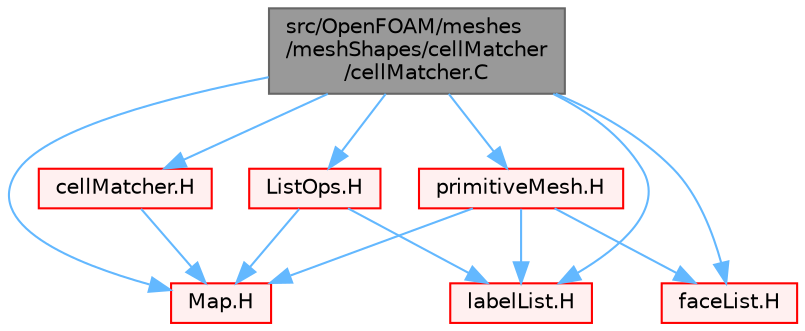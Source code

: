 digraph "src/OpenFOAM/meshes/meshShapes/cellMatcher/cellMatcher.C"
{
 // LATEX_PDF_SIZE
  bgcolor="transparent";
  edge [fontname=Helvetica,fontsize=10,labelfontname=Helvetica,labelfontsize=10];
  node [fontname=Helvetica,fontsize=10,shape=box,height=0.2,width=0.4];
  Node1 [id="Node000001",label="src/OpenFOAM/meshes\l/meshShapes/cellMatcher\l/cellMatcher.C",height=0.2,width=0.4,color="gray40", fillcolor="grey60", style="filled", fontcolor="black",tooltip=" "];
  Node1 -> Node2 [id="edge1_Node000001_Node000002",color="steelblue1",style="solid",tooltip=" "];
  Node2 [id="Node000002",label="cellMatcher.H",height=0.2,width=0.4,color="red", fillcolor="#FFF0F0", style="filled",URL="$cellMatcher_8H.html",tooltip=" "];
  Node2 -> Node156 [id="edge2_Node000002_Node000156",color="steelblue1",style="solid",tooltip=" "];
  Node156 [id="Node000156",label="Map.H",height=0.2,width=0.4,color="red", fillcolor="#FFF0F0", style="filled",URL="$Map_8H.html",tooltip=" "];
  Node1 -> Node226 [id="edge3_Node000001_Node000226",color="steelblue1",style="solid",tooltip=" "];
  Node226 [id="Node000226",label="primitiveMesh.H",height=0.2,width=0.4,color="red", fillcolor="#FFF0F0", style="filled",URL="$primitiveMesh_8H.html",tooltip=" "];
  Node226 -> Node209 [id="edge4_Node000226_Node000209",color="steelblue1",style="solid",tooltip=" "];
  Node209 [id="Node000209",label="faceList.H",height=0.2,width=0.4,color="red", fillcolor="#FFF0F0", style="filled",URL="$faceList_8H.html",tooltip=" "];
  Node226 -> Node92 [id="edge5_Node000226_Node000092",color="steelblue1",style="solid",tooltip=" "];
  Node92 [id="Node000092",label="labelList.H",height=0.2,width=0.4,color="red", fillcolor="#FFF0F0", style="filled",URL="$labelList_8H.html",tooltip=" "];
  Node226 -> Node156 [id="edge6_Node000226_Node000156",color="steelblue1",style="solid",tooltip=" "];
  Node1 -> Node156 [id="edge7_Node000001_Node000156",color="steelblue1",style="solid",tooltip=" "];
  Node1 -> Node209 [id="edge8_Node000001_Node000209",color="steelblue1",style="solid",tooltip=" "];
  Node1 -> Node92 [id="edge9_Node000001_Node000092",color="steelblue1",style="solid",tooltip=" "];
  Node1 -> Node140 [id="edge10_Node000001_Node000140",color="steelblue1",style="solid",tooltip=" "];
  Node140 [id="Node000140",label="ListOps.H",height=0.2,width=0.4,color="red", fillcolor="#FFF0F0", style="filled",URL="$ListOps_8H.html",tooltip="Various functions to operate on Lists."];
  Node140 -> Node92 [id="edge11_Node000140_Node000092",color="steelblue1",style="solid",tooltip=" "];
  Node140 -> Node156 [id="edge12_Node000140_Node000156",color="steelblue1",style="solid",tooltip=" "];
}
